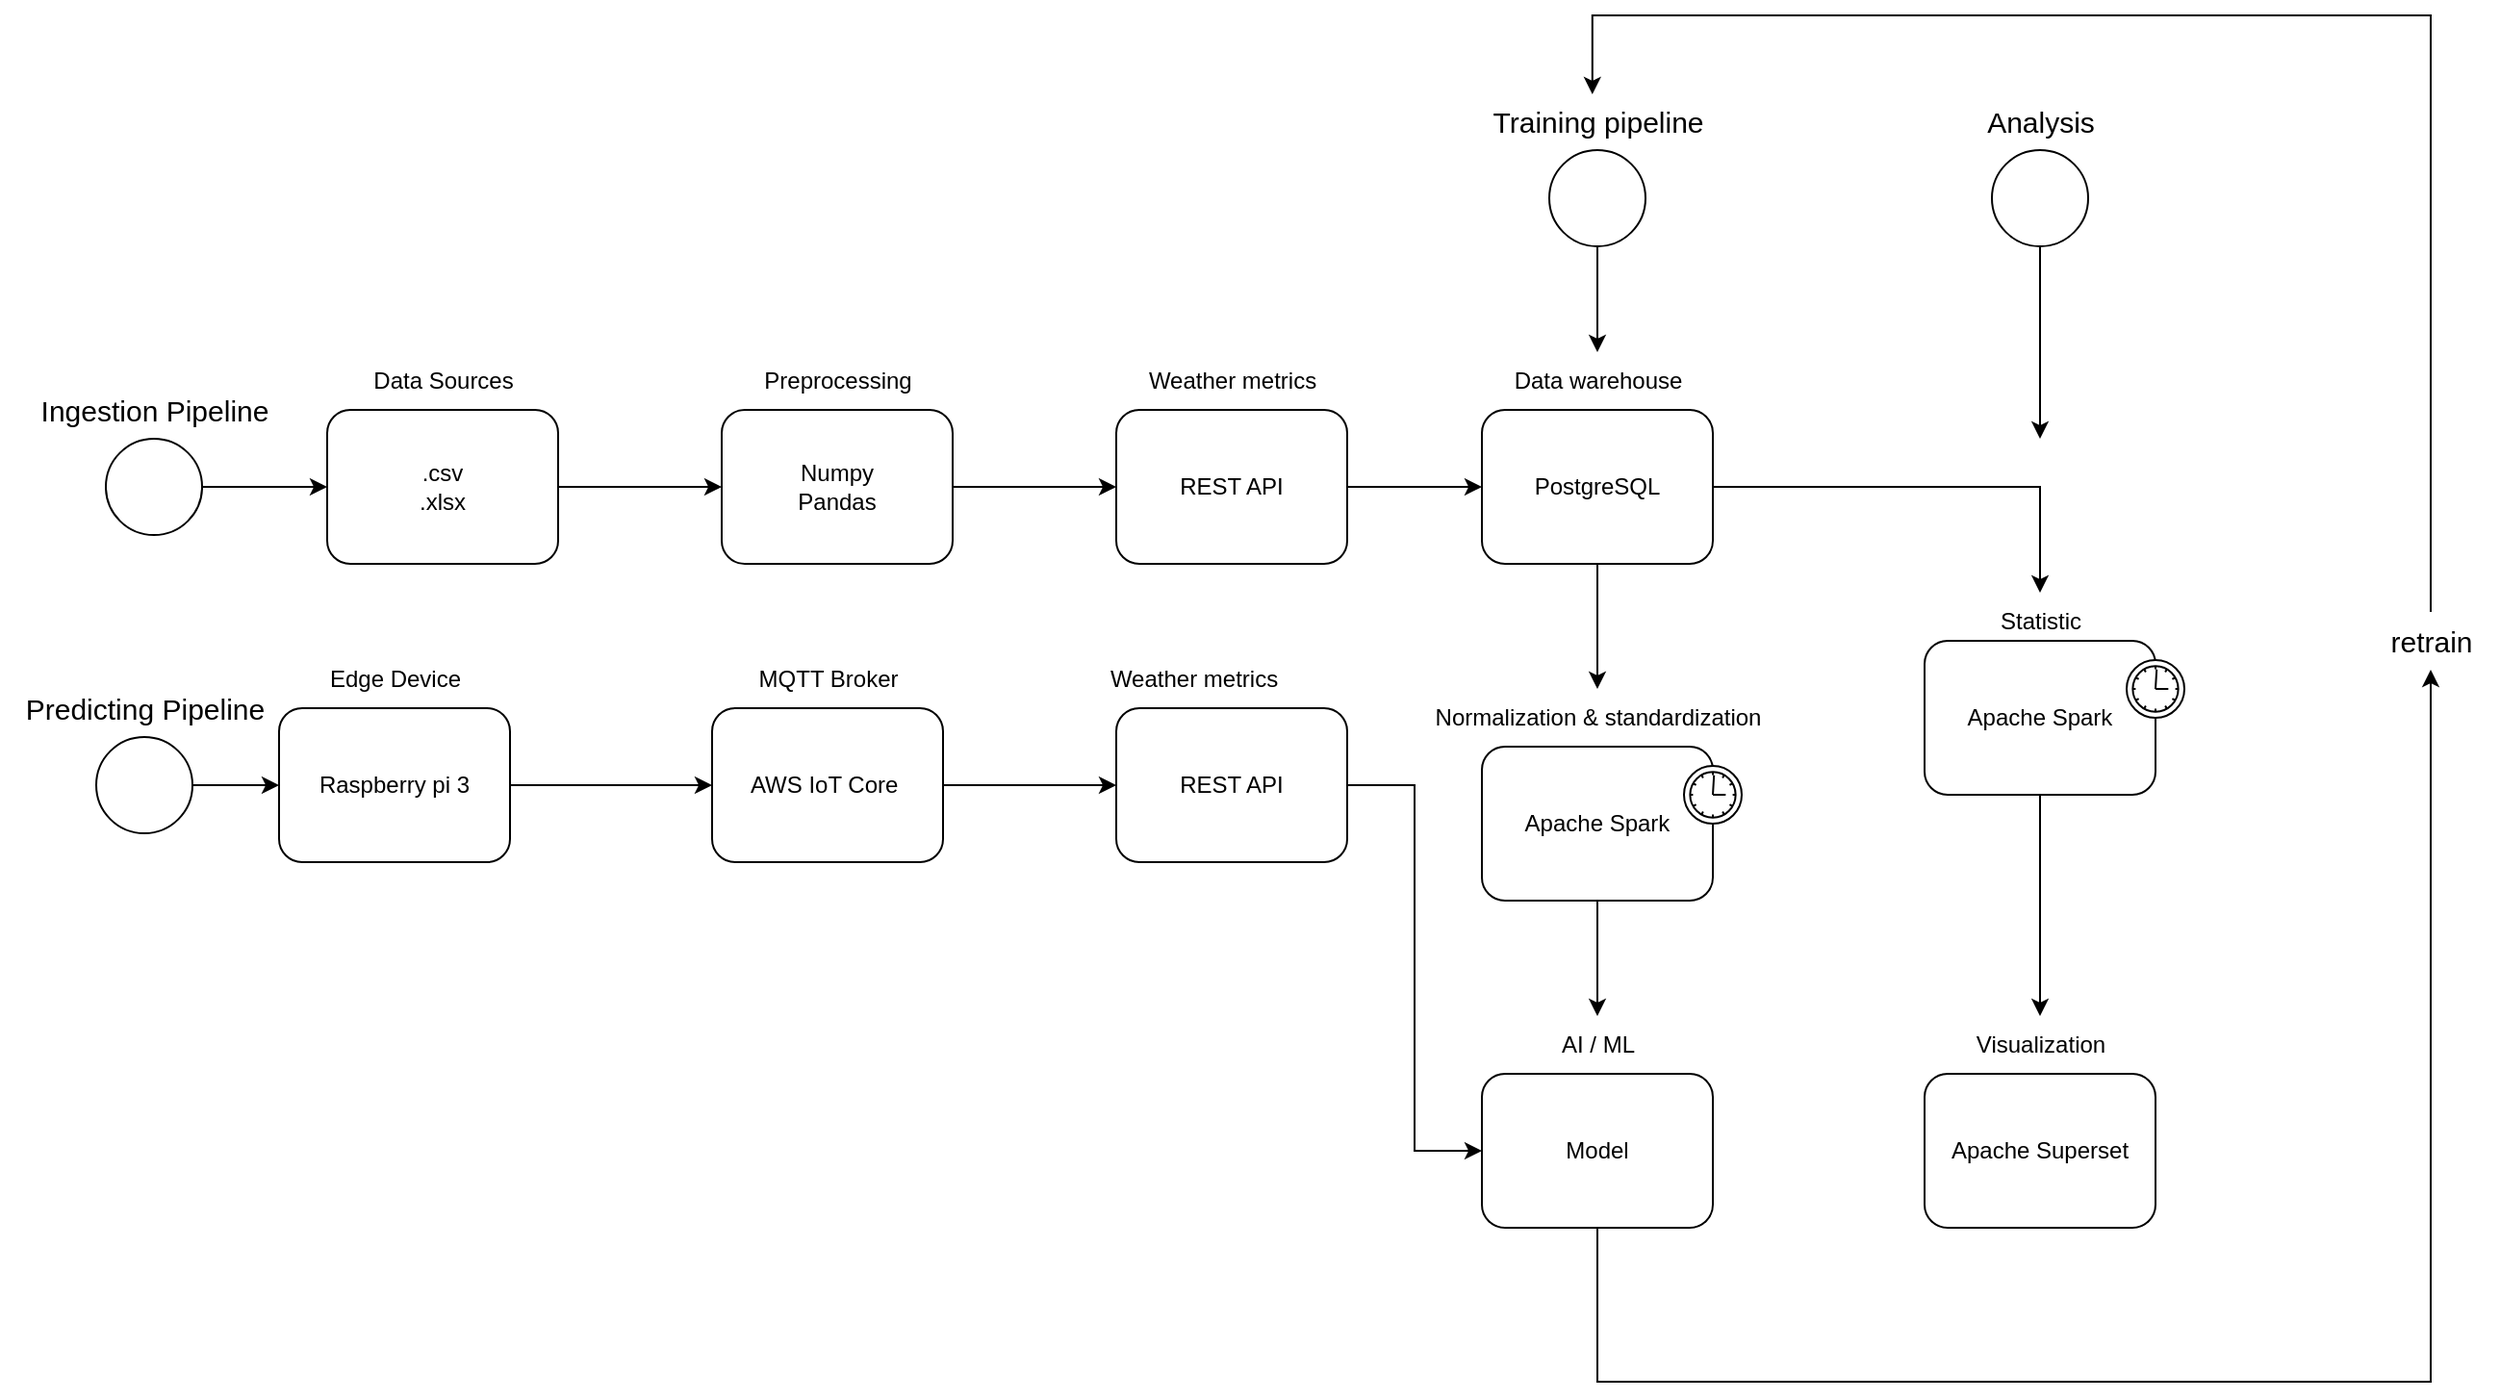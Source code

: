 <mxfile version="23.1.5" type="device">
  <diagram name="Page-1" id="2a216829-ef6e-dabb-86c1-c78162f3ba2b">
    <mxGraphModel dx="1434" dy="844" grid="1" gridSize="10" guides="1" tooltips="1" connect="1" arrows="1" fold="1" page="1" pageScale="1" pageWidth="850" pageHeight="1100" background="#ffffff" math="0" shadow="0">
      <root>
        <mxCell id="0" />
        <mxCell id="1" parent="0" />
        <mxCell id="743RhM92W-YSGagM0oRr-1" value="" style="shape=mxgraph.bpmn.shape;html=1;verticalLabelPosition=bottom;labelBackgroundColor=#ffffff;verticalAlign=top;perimeter=ellipsePerimeter;outline=standard;symbol=general;" parent="1" vertex="1">
          <mxGeometry x="497" y="780" width="50" height="50" as="geometry" />
        </mxCell>
        <mxCell id="743RhM92W-YSGagM0oRr-2" value=".csv&lt;br&gt;.xlsx" style="shape=ext;rounded=1;html=1;whiteSpace=wrap;" parent="1" vertex="1">
          <mxGeometry x="612" y="765" width="120" height="80" as="geometry" />
        </mxCell>
        <mxCell id="743RhM92W-YSGagM0oRr-3" value="Numpy&lt;br&gt;Pandas" style="shape=ext;rounded=1;html=1;whiteSpace=wrap;" parent="1" vertex="1">
          <mxGeometry x="817" y="765" width="120" height="80" as="geometry" />
        </mxCell>
        <mxCell id="743RhM92W-YSGagM0oRr-6" style="edgeStyle=orthogonalEdgeStyle;rounded=0;html=1;jettySize=auto;orthogonalLoop=1;" parent="1" source="743RhM92W-YSGagM0oRr-1" target="743RhM92W-YSGagM0oRr-2" edge="1">
          <mxGeometry relative="1" as="geometry" />
        </mxCell>
        <mxCell id="743RhM92W-YSGagM0oRr-9" style="edgeStyle=orthogonalEdgeStyle;rounded=0;html=1;jettySize=auto;orthogonalLoop=1;" parent="1" source="743RhM92W-YSGagM0oRr-2" target="743RhM92W-YSGagM0oRr-3" edge="1">
          <mxGeometry relative="1" as="geometry" />
        </mxCell>
        <mxCell id="743RhM92W-YSGagM0oRr-10" value="PostgreSQL" style="shape=ext;rounded=1;html=1;whiteSpace=wrap;" parent="1" vertex="1">
          <mxGeometry x="1212" y="765" width="120" height="80" as="geometry" />
        </mxCell>
        <mxCell id="743RhM92W-YSGagM0oRr-11" value="Apache Spark" style="html=1;whiteSpace=wrap;rounded=1;" parent="1" vertex="1">
          <mxGeometry x="1212" y="940" width="120" height="80" as="geometry" />
        </mxCell>
        <mxCell id="743RhM92W-YSGagM0oRr-12" value="" style="shape=mxgraph.bpmn.timer_start;perimeter=ellipsePerimeter;html=1;labelPosition=right;labelBackgroundColor=#ffffff;align=left;" parent="743RhM92W-YSGagM0oRr-11" vertex="1">
          <mxGeometry x="1" width="30" height="30" relative="1" as="geometry">
            <mxPoint x="-15" y="10" as="offset" />
          </mxGeometry>
        </mxCell>
        <mxCell id="743RhM92W-YSGagM0oRr-13" style="edgeStyle=orthogonalEdgeStyle;rounded=0;html=1;jettySize=auto;orthogonalLoop=1;entryX=0;entryY=0.5;entryDx=0;entryDy=0;exitX=1;exitY=0.5;exitDx=0;exitDy=0;" parent="1" source="743RhM92W-YSGagM0oRr-3" target="743RhM92W-YSGagM0oRr-15" edge="1">
          <mxGeometry relative="1" as="geometry">
            <mxPoint x="777" y="815" as="sourcePoint" />
            <mxPoint x="827" y="815" as="targetPoint" />
          </mxGeometry>
        </mxCell>
        <mxCell id="743RhM92W-YSGagM0oRr-14" style="edgeStyle=orthogonalEdgeStyle;rounded=0;html=1;jettySize=auto;orthogonalLoop=1;exitX=0.5;exitY=1;exitDx=0;exitDy=0;" parent="1" source="743RhM92W-YSGagM0oRr-10" target="743RhM92W-YSGagM0oRr-21" edge="1">
          <mxGeometry relative="1" as="geometry">
            <mxPoint x="1132" y="815" as="sourcePoint" />
            <mxPoint x="1222" y="815" as="targetPoint" />
          </mxGeometry>
        </mxCell>
        <mxCell id="743RhM92W-YSGagM0oRr-15" value="REST API" style="shape=ext;rounded=1;html=1;whiteSpace=wrap;" parent="1" vertex="1">
          <mxGeometry x="1022" y="765" width="120" height="80" as="geometry" />
        </mxCell>
        <mxCell id="743RhM92W-YSGagM0oRr-16" style="edgeStyle=orthogonalEdgeStyle;rounded=0;html=1;jettySize=auto;orthogonalLoop=1;entryX=0;entryY=0.5;entryDx=0;entryDy=0;exitX=1;exitY=0.5;exitDx=0;exitDy=0;" parent="1" source="743RhM92W-YSGagM0oRr-15" target="743RhM92W-YSGagM0oRr-10" edge="1">
          <mxGeometry relative="1" as="geometry">
            <mxPoint x="1307" y="855" as="sourcePoint" />
            <mxPoint x="1307" y="910" as="targetPoint" />
          </mxGeometry>
        </mxCell>
        <mxCell id="743RhM92W-YSGagM0oRr-17" value="Data Sources" style="text;html=1;align=center;verticalAlign=middle;resizable=0;points=[];autosize=1;strokeColor=none;fillColor=none;" parent="1" vertex="1">
          <mxGeometry x="622" y="735" width="100" height="30" as="geometry" />
        </mxCell>
        <mxCell id="743RhM92W-YSGagM0oRr-18" value="Preprocessing" style="text;html=1;align=center;verticalAlign=middle;resizable=0;points=[];autosize=1;strokeColor=none;fillColor=none;" parent="1" vertex="1">
          <mxGeometry x="827" y="735" width="100" height="30" as="geometry" />
        </mxCell>
        <mxCell id="743RhM92W-YSGagM0oRr-19" value="Weather metrics" style="text;html=1;align=center;verticalAlign=middle;resizable=0;points=[];autosize=1;strokeColor=none;fillColor=none;" parent="1" vertex="1">
          <mxGeometry x="1027" y="735" width="110" height="30" as="geometry" />
        </mxCell>
        <mxCell id="743RhM92W-YSGagM0oRr-20" value="Data warehouse" style="text;html=1;align=center;verticalAlign=middle;resizable=0;points=[];autosize=1;strokeColor=none;fillColor=none;" parent="1" vertex="1">
          <mxGeometry x="1217" y="735" width="110" height="30" as="geometry" />
        </mxCell>
        <mxCell id="743RhM92W-YSGagM0oRr-21" value="Normalization &amp;amp; standardization" style="text;html=1;align=center;verticalAlign=middle;resizable=0;points=[];autosize=1;strokeColor=none;fillColor=none;" parent="1" vertex="1">
          <mxGeometry x="1177" y="910" width="190" height="30" as="geometry" />
        </mxCell>
        <mxCell id="743RhM92W-YSGagM0oRr-22" value="" style="shape=mxgraph.bpmn.shape;html=1;verticalLabelPosition=bottom;labelBackgroundColor=#ffffff;verticalAlign=top;perimeter=ellipsePerimeter;outline=standard;symbol=general;" parent="1" vertex="1">
          <mxGeometry x="1247" y="630" width="50" height="50" as="geometry" />
        </mxCell>
        <mxCell id="743RhM92W-YSGagM0oRr-23" style="edgeStyle=orthogonalEdgeStyle;rounded=0;html=1;jettySize=auto;orthogonalLoop=1;" parent="1" source="743RhM92W-YSGagM0oRr-22" target="743RhM92W-YSGagM0oRr-20" edge="1">
          <mxGeometry relative="1" as="geometry">
            <mxPoint x="1387" y="615" as="targetPoint" />
          </mxGeometry>
        </mxCell>
        <mxCell id="743RhM92W-YSGagM0oRr-24" value="Training pipeline" style="text;html=1;align=center;verticalAlign=middle;resizable=0;points=[];autosize=1;strokeColor=none;fillColor=none;fontSize=15;" parent="1" vertex="1">
          <mxGeometry x="1207" y="600" width="130" height="30" as="geometry" />
        </mxCell>
        <mxCell id="743RhM92W-YSGagM0oRr-25" value="Ingestion Pipeline" style="text;html=1;align=center;verticalAlign=middle;resizable=0;points=[];autosize=1;strokeColor=none;fillColor=none;fontSize=15;" parent="1" vertex="1">
          <mxGeometry x="452" y="750" width="140" height="30" as="geometry" />
        </mxCell>
        <mxCell id="743RhM92W-YSGagM0oRr-26" value="" style="shape=mxgraph.bpmn.shape;html=1;verticalLabelPosition=bottom;labelBackgroundColor=#ffffff;verticalAlign=top;perimeter=ellipsePerimeter;outline=standard;symbol=general;" parent="1" vertex="1">
          <mxGeometry x="492" y="935" width="50" height="50" as="geometry" />
        </mxCell>
        <mxCell id="743RhM92W-YSGagM0oRr-27" value="Raspberry pi 3" style="shape=ext;rounded=1;html=1;whiteSpace=wrap;" parent="1" vertex="1">
          <mxGeometry x="587" y="920" width="120" height="80" as="geometry" />
        </mxCell>
        <mxCell id="743RhM92W-YSGagM0oRr-28" value="AWS IoT Core&lt;span style=&quot;white-space: pre;&quot;&gt;&#x9;&lt;/span&gt;" style="shape=ext;rounded=1;html=1;whiteSpace=wrap;" parent="1" vertex="1">
          <mxGeometry x="812" y="920" width="120" height="80" as="geometry" />
        </mxCell>
        <mxCell id="743RhM92W-YSGagM0oRr-29" style="edgeStyle=orthogonalEdgeStyle;rounded=0;html=1;jettySize=auto;orthogonalLoop=1;" parent="1" source="743RhM92W-YSGagM0oRr-26" target="743RhM92W-YSGagM0oRr-27" edge="1">
          <mxGeometry relative="1" as="geometry" />
        </mxCell>
        <mxCell id="743RhM92W-YSGagM0oRr-30" style="edgeStyle=orthogonalEdgeStyle;rounded=0;html=1;jettySize=auto;orthogonalLoop=1;" parent="1" source="743RhM92W-YSGagM0oRr-27" target="743RhM92W-YSGagM0oRr-28" edge="1">
          <mxGeometry relative="1" as="geometry" />
        </mxCell>
        <mxCell id="743RhM92W-YSGagM0oRr-31" style="edgeStyle=orthogonalEdgeStyle;rounded=0;html=1;jettySize=auto;orthogonalLoop=1;entryX=0;entryY=0.5;entryDx=0;entryDy=0;exitX=1;exitY=0.5;exitDx=0;exitDy=0;" parent="1" source="743RhM92W-YSGagM0oRr-28" target="743RhM92W-YSGagM0oRr-32" edge="1">
          <mxGeometry relative="1" as="geometry">
            <mxPoint x="772" y="970" as="sourcePoint" />
            <mxPoint x="822" y="970" as="targetPoint" />
          </mxGeometry>
        </mxCell>
        <mxCell id="743RhM92W-YSGagM0oRr-32" value="REST API" style="shape=ext;rounded=1;html=1;whiteSpace=wrap;" parent="1" vertex="1">
          <mxGeometry x="1022" y="920" width="120" height="80" as="geometry" />
        </mxCell>
        <mxCell id="743RhM92W-YSGagM0oRr-33" value="Edge Device" style="text;html=1;align=center;verticalAlign=middle;resizable=0;points=[];autosize=1;strokeColor=none;fillColor=none;" parent="1" vertex="1">
          <mxGeometry x="602" y="890" width="90" height="30" as="geometry" />
        </mxCell>
        <mxCell id="743RhM92W-YSGagM0oRr-34" value="MQTT Broker" style="text;html=1;align=center;verticalAlign=middle;resizable=0;points=[];autosize=1;strokeColor=none;fillColor=none;" parent="1" vertex="1">
          <mxGeometry x="822" y="890" width="100" height="30" as="geometry" />
        </mxCell>
        <mxCell id="743RhM92W-YSGagM0oRr-35" value="Weather metrics" style="text;html=1;align=center;verticalAlign=middle;resizable=0;points=[];autosize=1;strokeColor=none;fillColor=none;" parent="1" vertex="1">
          <mxGeometry x="1007" y="890" width="110" height="30" as="geometry" />
        </mxCell>
        <mxCell id="743RhM92W-YSGagM0oRr-36" value="Predicting Pipeline" style="text;html=1;align=center;verticalAlign=middle;resizable=0;points=[];autosize=1;strokeColor=none;fillColor=none;fontSize=15;" parent="1" vertex="1">
          <mxGeometry x="442" y="905" width="150" height="30" as="geometry" />
        </mxCell>
        <mxCell id="743RhM92W-YSGagM0oRr-37" value="Model" style="shape=ext;rounded=1;html=1;whiteSpace=wrap;" parent="1" vertex="1">
          <mxGeometry x="1212" y="1110" width="120" height="80" as="geometry" />
        </mxCell>
        <mxCell id="743RhM92W-YSGagM0oRr-38" value="AI / ML" style="text;html=1;align=center;verticalAlign=middle;resizable=0;points=[];autosize=1;strokeColor=none;fillColor=none;" parent="1" vertex="1">
          <mxGeometry x="1242" y="1080" width="60" height="30" as="geometry" />
        </mxCell>
        <mxCell id="743RhM92W-YSGagM0oRr-39" style="edgeStyle=orthogonalEdgeStyle;rounded=0;html=1;jettySize=auto;orthogonalLoop=1;exitX=0.5;exitY=1;exitDx=0;exitDy=0;" parent="1" source="743RhM92W-YSGagM0oRr-11" target="743RhM92W-YSGagM0oRr-38" edge="1">
          <mxGeometry relative="1" as="geometry">
            <mxPoint x="1282" y="855" as="sourcePoint" />
            <mxPoint x="1282" y="920" as="targetPoint" />
          </mxGeometry>
        </mxCell>
        <mxCell id="743RhM92W-YSGagM0oRr-40" style="edgeStyle=orthogonalEdgeStyle;rounded=0;html=1;jettySize=auto;orthogonalLoop=1;exitX=1;exitY=0.5;exitDx=0;exitDy=0;entryX=0;entryY=0.5;entryDx=0;entryDy=0;" parent="1" source="743RhM92W-YSGagM0oRr-32" target="743RhM92W-YSGagM0oRr-37" edge="1">
          <mxGeometry relative="1" as="geometry">
            <mxPoint x="1282" y="1030" as="sourcePoint" />
            <mxPoint x="1282" y="1090" as="targetPoint" />
          </mxGeometry>
        </mxCell>
        <mxCell id="743RhM92W-YSGagM0oRr-41" value="Apache Spark" style="html=1;whiteSpace=wrap;rounded=1;" parent="1" vertex="1">
          <mxGeometry x="1442" y="885" width="120" height="80" as="geometry" />
        </mxCell>
        <mxCell id="743RhM92W-YSGagM0oRr-42" value="" style="shape=mxgraph.bpmn.timer_start;perimeter=ellipsePerimeter;html=1;labelPosition=right;labelBackgroundColor=#ffffff;align=left;" parent="743RhM92W-YSGagM0oRr-41" vertex="1">
          <mxGeometry x="1" width="30" height="30" relative="1" as="geometry">
            <mxPoint x="-15" y="10" as="offset" />
          </mxGeometry>
        </mxCell>
        <mxCell id="743RhM92W-YSGagM0oRr-43" style="edgeStyle=orthogonalEdgeStyle;rounded=0;html=1;jettySize=auto;orthogonalLoop=1;exitX=1;exitY=0.5;exitDx=0;exitDy=0;" parent="1" source="743RhM92W-YSGagM0oRr-10" target="743RhM92W-YSGagM0oRr-44" edge="1">
          <mxGeometry relative="1" as="geometry">
            <mxPoint x="1137" y="815" as="sourcePoint" />
            <mxPoint x="1507" y="830" as="targetPoint" />
          </mxGeometry>
        </mxCell>
        <mxCell id="743RhM92W-YSGagM0oRr-44" value="Statistic" style="text;html=1;align=center;verticalAlign=middle;resizable=0;points=[];autosize=1;strokeColor=none;fillColor=none;" parent="1" vertex="1">
          <mxGeometry x="1467" y="860" width="70" height="30" as="geometry" />
        </mxCell>
        <mxCell id="743RhM92W-YSGagM0oRr-50" value="Apache Superset" style="shape=ext;rounded=1;html=1;whiteSpace=wrap;" parent="1" vertex="1">
          <mxGeometry x="1442" y="1110" width="120" height="80" as="geometry" />
        </mxCell>
        <mxCell id="743RhM92W-YSGagM0oRr-51" style="edgeStyle=orthogonalEdgeStyle;rounded=0;html=1;jettySize=auto;orthogonalLoop=1;exitX=0.5;exitY=1;exitDx=0;exitDy=0;" parent="1" source="743RhM92W-YSGagM0oRr-41" target="743RhM92W-YSGagM0oRr-52" edge="1">
          <mxGeometry relative="1" as="geometry">
            <mxPoint x="1342" y="1160" as="sourcePoint" />
            <mxPoint x="1627" y="1050" as="targetPoint" />
          </mxGeometry>
        </mxCell>
        <mxCell id="743RhM92W-YSGagM0oRr-52" value="Visualization" style="text;html=1;align=center;verticalAlign=middle;resizable=0;points=[];autosize=1;strokeColor=none;fillColor=none;" parent="1" vertex="1">
          <mxGeometry x="1457" y="1080" width="90" height="30" as="geometry" />
        </mxCell>
        <mxCell id="743RhM92W-YSGagM0oRr-53" value="" style="shape=mxgraph.bpmn.shape;html=1;verticalLabelPosition=bottom;labelBackgroundColor=#ffffff;verticalAlign=top;perimeter=ellipsePerimeter;outline=standard;symbol=general;" parent="1" vertex="1">
          <mxGeometry x="1477" y="630" width="50" height="50" as="geometry" />
        </mxCell>
        <mxCell id="743RhM92W-YSGagM0oRr-54" style="edgeStyle=orthogonalEdgeStyle;rounded=0;html=1;jettySize=auto;orthogonalLoop=1;" parent="1" source="743RhM92W-YSGagM0oRr-53" edge="1">
          <mxGeometry relative="1" as="geometry">
            <mxPoint x="1502" y="780" as="targetPoint" />
          </mxGeometry>
        </mxCell>
        <mxCell id="743RhM92W-YSGagM0oRr-55" value="Analysis" style="text;html=1;align=center;verticalAlign=middle;resizable=0;points=[];autosize=1;strokeColor=none;fillColor=none;fontSize=15;" parent="1" vertex="1">
          <mxGeometry x="1462" y="600" width="80" height="30" as="geometry" />
        </mxCell>
        <mxCell id="EBZUcSEcBw33w5q__Ho_-1" style="edgeStyle=orthogonalEdgeStyle;rounded=0;html=1;jettySize=auto;orthogonalLoop=1;exitX=0.5;exitY=1;exitDx=0;exitDy=0;" edge="1" parent="1" source="743RhM92W-YSGagM0oRr-37" target="EBZUcSEcBw33w5q__Ho_-4">
          <mxGeometry relative="1" as="geometry">
            <mxPoint x="1160" y="1250" as="sourcePoint" />
            <mxPoint x="1720" y="980" as="targetPoint" />
            <Array as="points">
              <mxPoint x="1272" y="1270" />
              <mxPoint x="1705" y="1270" />
            </Array>
          </mxGeometry>
        </mxCell>
        <mxCell id="EBZUcSEcBw33w5q__Ho_-3" style="edgeStyle=orthogonalEdgeStyle;rounded=0;html=1;jettySize=auto;orthogonalLoop=1;entryX=0.48;entryY=0.033;entryDx=0;entryDy=0;entryPerimeter=0;" edge="1" parent="1" source="EBZUcSEcBw33w5q__Ho_-4" target="743RhM92W-YSGagM0oRr-24">
          <mxGeometry relative="1" as="geometry">
            <mxPoint x="1705" y="840" as="sourcePoint" />
            <mxPoint x="1715" y="900" as="targetPoint" />
            <Array as="points">
              <mxPoint x="1705" y="560" />
              <mxPoint x="1269" y="560" />
            </Array>
          </mxGeometry>
        </mxCell>
        <mxCell id="EBZUcSEcBw33w5q__Ho_-4" value="retrain" style="text;html=1;align=center;verticalAlign=middle;resizable=0;points=[];autosize=1;strokeColor=none;fillColor=none;fontSize=15;" vertex="1" parent="1">
          <mxGeometry x="1670" y="870" width="70" height="30" as="geometry" />
        </mxCell>
      </root>
    </mxGraphModel>
  </diagram>
</mxfile>
